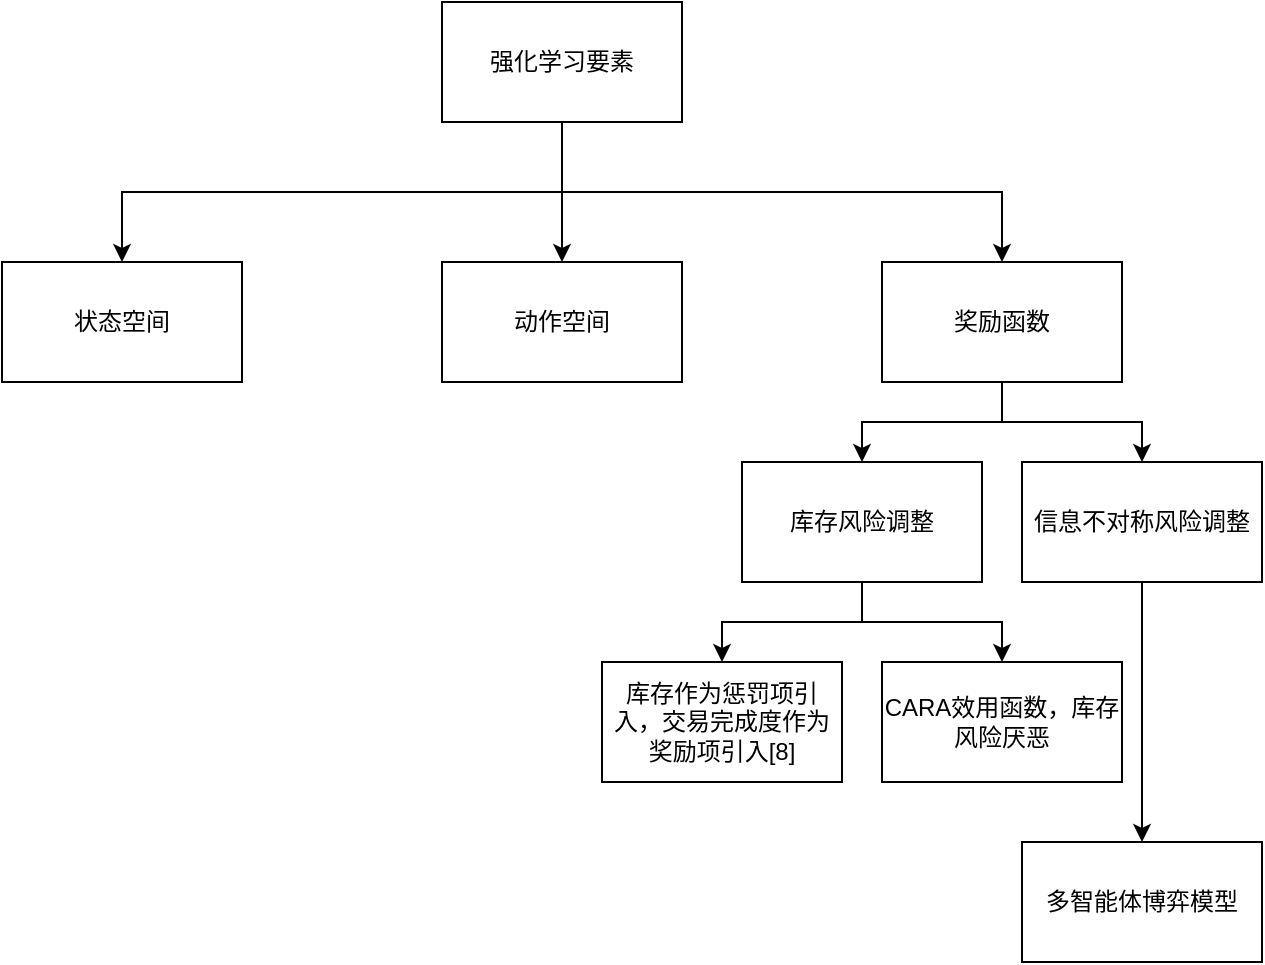 <mxfile version="17.4.4" type="github"><diagram id="4koBMzHRquxHyES5pKS7" name="Page-1"><mxGraphModel dx="716" dy="487" grid="1" gridSize="10" guides="1" tooltips="1" connect="1" arrows="1" fold="1" page="0" pageScale="1" pageWidth="827" pageHeight="1169" math="0" shadow="0"><root><mxCell id="0"/><mxCell id="1" parent="0"/><mxCell id="1imNDrXx0Ahnn_CV_HQn-8" style="edgeStyle=orthogonalEdgeStyle;rounded=0;orthogonalLoop=1;jettySize=auto;html=1;exitX=0.5;exitY=1;exitDx=0;exitDy=0;entryX=0.5;entryY=0;entryDx=0;entryDy=0;" parent="1" source="1imNDrXx0Ahnn_CV_HQn-1" target="1imNDrXx0Ahnn_CV_HQn-2" edge="1"><mxGeometry relative="1" as="geometry"/></mxCell><mxCell id="1imNDrXx0Ahnn_CV_HQn-9" style="edgeStyle=orthogonalEdgeStyle;rounded=0;orthogonalLoop=1;jettySize=auto;html=1;exitX=0.5;exitY=1;exitDx=0;exitDy=0;" parent="1" source="1imNDrXx0Ahnn_CV_HQn-1" target="1imNDrXx0Ahnn_CV_HQn-3" edge="1"><mxGeometry relative="1" as="geometry"/></mxCell><mxCell id="2MBUtoDsFtliFHEhCQAe-2" style="edgeStyle=orthogonalEdgeStyle;rounded=0;orthogonalLoop=1;jettySize=auto;html=1;exitX=0.5;exitY=1;exitDx=0;exitDy=0;entryX=0.5;entryY=0;entryDx=0;entryDy=0;" edge="1" parent="1" source="1imNDrXx0Ahnn_CV_HQn-1" target="2MBUtoDsFtliFHEhCQAe-1"><mxGeometry relative="1" as="geometry"/></mxCell><mxCell id="1imNDrXx0Ahnn_CV_HQn-1" value="强化学习要素" style="rounded=0;whiteSpace=wrap;html=1;" parent="1" vertex="1"><mxGeometry x="440" y="120" width="120" height="60" as="geometry"/></mxCell><mxCell id="1imNDrXx0Ahnn_CV_HQn-2" value="状态空间" style="rounded=0;whiteSpace=wrap;html=1;" parent="1" vertex="1"><mxGeometry x="220" y="250" width="120" height="60" as="geometry"/></mxCell><mxCell id="2MBUtoDsFtliFHEhCQAe-19" style="edgeStyle=orthogonalEdgeStyle;rounded=0;orthogonalLoop=1;jettySize=auto;html=1;exitX=0.5;exitY=1;exitDx=0;exitDy=0;entryX=0.5;entryY=0;entryDx=0;entryDy=0;" edge="1" parent="1" source="1imNDrXx0Ahnn_CV_HQn-3" target="2MBUtoDsFtliFHEhCQAe-17"><mxGeometry relative="1" as="geometry"/></mxCell><mxCell id="2MBUtoDsFtliFHEhCQAe-20" style="edgeStyle=orthogonalEdgeStyle;rounded=0;orthogonalLoop=1;jettySize=auto;html=1;exitX=0.5;exitY=1;exitDx=0;exitDy=0;entryX=0.5;entryY=0;entryDx=0;entryDy=0;" edge="1" parent="1" source="1imNDrXx0Ahnn_CV_HQn-3" target="2MBUtoDsFtliFHEhCQAe-18"><mxGeometry relative="1" as="geometry"/></mxCell><mxCell id="1imNDrXx0Ahnn_CV_HQn-3" value="奖励函数" style="rounded=0;whiteSpace=wrap;html=1;" parent="1" vertex="1"><mxGeometry x="660" y="250" width="120" height="60" as="geometry"/></mxCell><mxCell id="2MBUtoDsFtliFHEhCQAe-1" value="动作空间" style="rounded=0;whiteSpace=wrap;html=1;" vertex="1" parent="1"><mxGeometry x="440" y="250" width="120" height="60" as="geometry"/></mxCell><mxCell id="2MBUtoDsFtliFHEhCQAe-22" style="edgeStyle=orthogonalEdgeStyle;rounded=0;orthogonalLoop=1;jettySize=auto;html=1;exitX=0.5;exitY=1;exitDx=0;exitDy=0;entryX=0.5;entryY=0;entryDx=0;entryDy=0;" edge="1" parent="1" source="2MBUtoDsFtliFHEhCQAe-17" target="2MBUtoDsFtliFHEhCQAe-21"><mxGeometry relative="1" as="geometry"/></mxCell><mxCell id="2MBUtoDsFtliFHEhCQAe-24" style="edgeStyle=orthogonalEdgeStyle;rounded=0;orthogonalLoop=1;jettySize=auto;html=1;exitX=0.5;exitY=1;exitDx=0;exitDy=0;entryX=0.5;entryY=0;entryDx=0;entryDy=0;" edge="1" parent="1" source="2MBUtoDsFtliFHEhCQAe-17" target="2MBUtoDsFtliFHEhCQAe-23"><mxGeometry relative="1" as="geometry"/></mxCell><mxCell id="2MBUtoDsFtliFHEhCQAe-17" value="库存风险调整" style="rounded=0;whiteSpace=wrap;html=1;" vertex="1" parent="1"><mxGeometry x="590" y="350" width="120" height="60" as="geometry"/></mxCell><mxCell id="2MBUtoDsFtliFHEhCQAe-26" style="edgeStyle=orthogonalEdgeStyle;rounded=0;orthogonalLoop=1;jettySize=auto;html=1;exitX=0.5;exitY=1;exitDx=0;exitDy=0;" edge="1" parent="1" source="2MBUtoDsFtliFHEhCQAe-18" target="2MBUtoDsFtliFHEhCQAe-25"><mxGeometry relative="1" as="geometry"/></mxCell><mxCell id="2MBUtoDsFtliFHEhCQAe-18" value="信息不对称风险调整" style="rounded=0;whiteSpace=wrap;html=1;" vertex="1" parent="1"><mxGeometry x="730" y="350" width="120" height="60" as="geometry"/></mxCell><mxCell id="2MBUtoDsFtliFHEhCQAe-21" value="库存作为惩罚项引入，交易完成度作为奖励项引入[8]" style="rounded=0;whiteSpace=wrap;html=1;" vertex="1" parent="1"><mxGeometry x="520" y="450" width="120" height="60" as="geometry"/></mxCell><mxCell id="2MBUtoDsFtliFHEhCQAe-23" value="CARA效用函数，库存风险厌恶" style="rounded=0;whiteSpace=wrap;html=1;" vertex="1" parent="1"><mxGeometry x="660" y="450" width="120" height="60" as="geometry"/></mxCell><mxCell id="2MBUtoDsFtliFHEhCQAe-25" value="多智能体博弈模型" style="rounded=0;whiteSpace=wrap;html=1;" vertex="1" parent="1"><mxGeometry x="730" y="540" width="120" height="60" as="geometry"/></mxCell></root></mxGraphModel></diagram></mxfile>